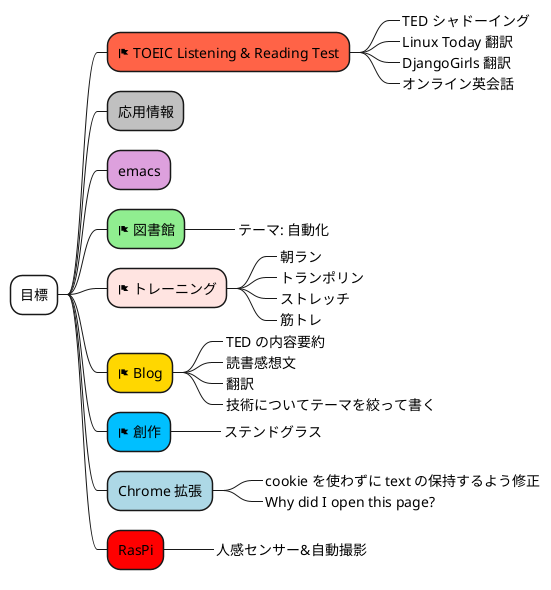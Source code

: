 @startmindmap
*[#white] 目標
**[#tomato] <&flag> TOEIC Listening & Reading Test
***_ TED シャドーイング
***_ Linux Today 翻訳
***_ DjangoGirls 翻訳
***_ オンライン英会話
**[#silver] 応用情報
**[#plum] emacs
**[#lightgreen] <&flag> 図書館
***_ テーマ: 自動化
**[#mistyrose] <&flag> トレーニング
***_ 朝ラン
***_ トランポリン
***_ ストレッチ
***_ 筋トレ
**[#gold] <&flag> Blog
***_ TED の内容要約
***_ 読書感想文
***_ 翻訳
***_ 技術についてテーマを絞って書く
**[#deepskyblue] <&flag> 創作
***_ ステンドグラス
**[#lightblue] Chrome 拡張
***_ cookie を使わずに text の保持するよう修正
***_ Why did I open this page?
**[#red] RasPi
***_ 人感センサー&自動撮影
@endmindmap
